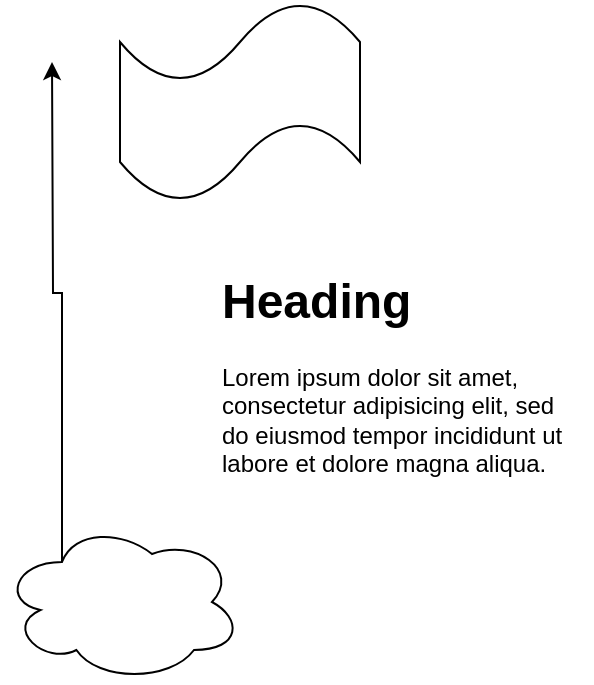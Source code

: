 <mxfile version="${version}">
  <diagram id="0" name="第 1 页">
    <mxGraphModel dx="1018" dy="583" grid="1" gridSize="10" guides="1" tooltips="1" connect="1" arrows="1" fold="1" page="1" pageScale="1" pageWidth="827" pageHeight="1169" math="0" shadow="0">
      <root>
        <mxCell id="0" />
        <mxCell id="1" parent="0" />
        <mxCell id="Ln0fcc5nWbAgLeNGPzwn-2" value="&lt;h1&gt;Heading&lt;/h1&gt;&lt;p&gt;Lorem ipsum dolor sit amet, consectetur adipisicing elit, sed do eiusmod tempor incididunt ut labore et dolore magna aliqua.&lt;/p&gt;" style="text;html=1;strokeColor=none;fillColor=none;spacing=5;spacingTop=-20;whiteSpace=wrap;overflow=hidden;rounded=0;" vertex="1" parent="1">
          <mxGeometry x="460" y="220" width="190" height="120" as="geometry" />
        </mxCell>
        <mxCell id="Ln0fcc5nWbAgLeNGPzwn-5" style="edgeStyle=orthogonalEdgeStyle;rounded=0;orthogonalLoop=1;jettySize=auto;html=1;exitX=0.25;exitY=0.25;exitDx=0;exitDy=0;exitPerimeter=0;" edge="1" parent="1" source="Ln0fcc5nWbAgLeNGPzwn-3">
          <mxGeometry relative="1" as="geometry">
            <mxPoint x="380" y="120" as="targetPoint" />
          </mxGeometry>
        </mxCell>
        <mxCell id="Ln0fcc5nWbAgLeNGPzwn-3" value="" style="ellipse;shape=cloud;whiteSpace=wrap;html=1;" vertex="1" parent="1">
          <mxGeometry x="355" y="350" width="120" height="80" as="geometry" />
        </mxCell>
        <mxCell id="Ln0fcc5nWbAgLeNGPzwn-4" value="" style="shape=tape;whiteSpace=wrap;html=1;" vertex="1" parent="1">
          <mxGeometry x="414" y="90" width="120" height="100" as="geometry" />
        </mxCell>
      </root>
    </mxGraphModel>
  </diagram>
</mxfile>
